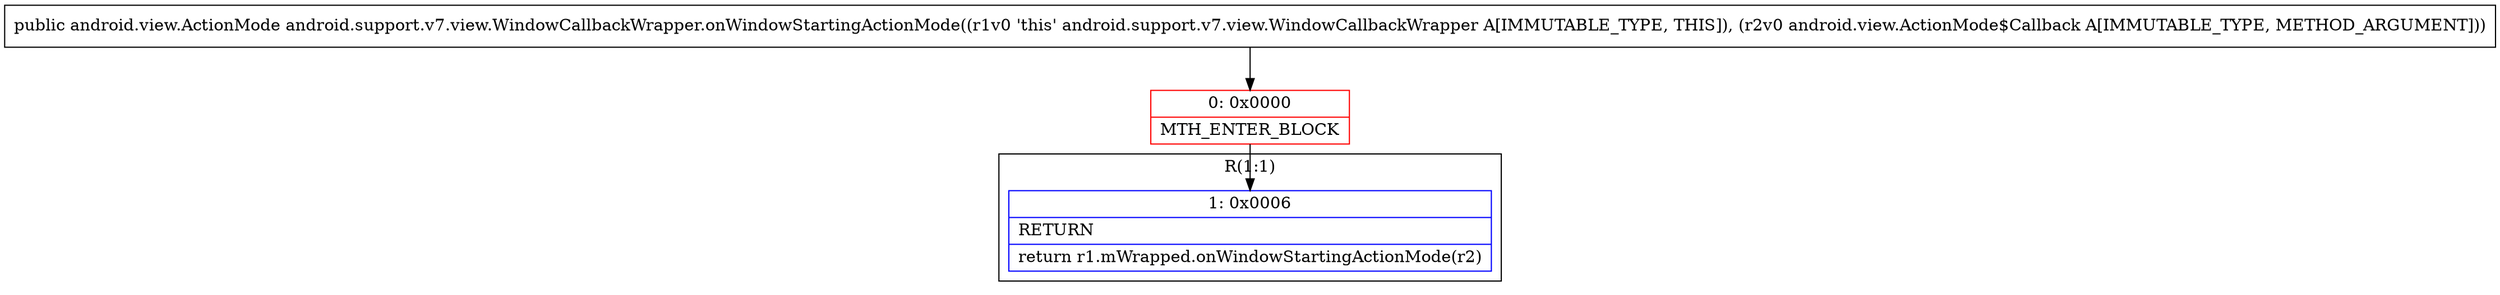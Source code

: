 digraph "CFG forandroid.support.v7.view.WindowCallbackWrapper.onWindowStartingActionMode(Landroid\/view\/ActionMode$Callback;)Landroid\/view\/ActionMode;" {
subgraph cluster_Region_1702110941 {
label = "R(1:1)";
node [shape=record,color=blue];
Node_1 [shape=record,label="{1\:\ 0x0006|RETURN\l|return r1.mWrapped.onWindowStartingActionMode(r2)\l}"];
}
Node_0 [shape=record,color=red,label="{0\:\ 0x0000|MTH_ENTER_BLOCK\l}"];
MethodNode[shape=record,label="{public android.view.ActionMode android.support.v7.view.WindowCallbackWrapper.onWindowStartingActionMode((r1v0 'this' android.support.v7.view.WindowCallbackWrapper A[IMMUTABLE_TYPE, THIS]), (r2v0 android.view.ActionMode$Callback A[IMMUTABLE_TYPE, METHOD_ARGUMENT])) }"];
MethodNode -> Node_0;
Node_0 -> Node_1;
}

